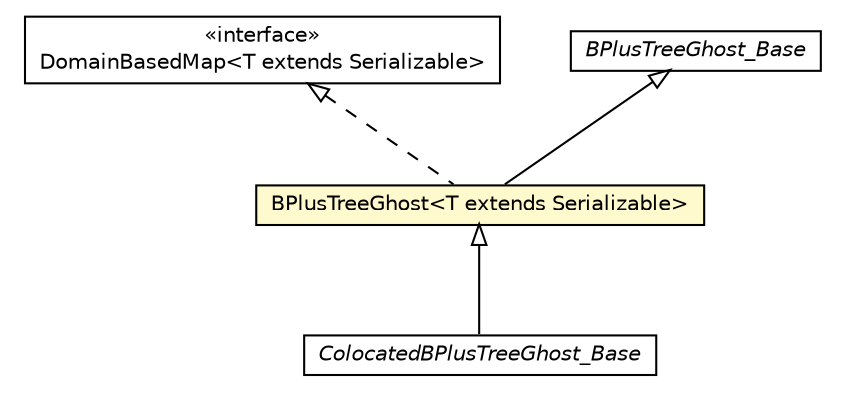 #!/usr/local/bin/dot
#
# Class diagram 
# Generated by UMLGraph version 5.1 (http://www.umlgraph.org/)
#

digraph G {
	edge [fontname="Helvetica",fontsize=10,labelfontname="Helvetica",labelfontsize=10];
	node [fontname="Helvetica",fontsize=10,shape=plaintext];
	nodesep=0.25;
	ranksep=0.5;
	// pt.ist.fenixframework.dml.runtime.DomainBasedMap<T extends java.io.Serializable>
	c42706 [label=<<table title="pt.ist.fenixframework.dml.runtime.DomainBasedMap" border="0" cellborder="1" cellspacing="0" cellpadding="2" port="p" href="../../dml/runtime/DomainBasedMap.html">
		<tr><td><table border="0" cellspacing="0" cellpadding="1">
<tr><td align="center" balign="center"> &#171;interface&#187; </td></tr>
<tr><td align="center" balign="center"> DomainBasedMap&lt;T extends Serializable&gt; </td></tr>
		</table></td></tr>
		</table>>, fontname="Helvetica", fontcolor="black", fontsize=10.0];
	// pt.ist.fenixframework.adt.bplustree.ColocatedBPlusTreeGhost_Base
	c42748 [label=<<table title="pt.ist.fenixframework.adt.bplustree.ColocatedBPlusTreeGhost_Base" border="0" cellborder="1" cellspacing="0" cellpadding="2" port="p" href="./ColocatedBPlusTreeGhost_Base.html">
		<tr><td><table border="0" cellspacing="0" cellpadding="1">
<tr><td align="center" balign="center"><font face="Helvetica-Oblique"> ColocatedBPlusTreeGhost_Base </font></td></tr>
		</table></td></tr>
		</table>>, fontname="Helvetica", fontcolor="black", fontsize=10.0];
	// pt.ist.fenixframework.adt.bplustree.BPlusTreeGhost<T extends java.io.Serializable>
	c42758 [label=<<table title="pt.ist.fenixframework.adt.bplustree.BPlusTreeGhost" border="0" cellborder="1" cellspacing="0" cellpadding="2" port="p" bgcolor="lemonChiffon" href="./BPlusTreeGhost.html">
		<tr><td><table border="0" cellspacing="0" cellpadding="1">
<tr><td align="center" balign="center"> BPlusTreeGhost&lt;T extends Serializable&gt; </td></tr>
		</table></td></tr>
		</table>>, fontname="Helvetica", fontcolor="black", fontsize=10.0];
	// pt.ist.fenixframework.adt.bplustree.BPlusTreeGhost_Base
	c42761 [label=<<table title="pt.ist.fenixframework.adt.bplustree.BPlusTreeGhost_Base" border="0" cellborder="1" cellspacing="0" cellpadding="2" port="p" href="./BPlusTreeGhost_Base.html">
		<tr><td><table border="0" cellspacing="0" cellpadding="1">
<tr><td align="center" balign="center"><font face="Helvetica-Oblique"> BPlusTreeGhost_Base </font></td></tr>
		</table></td></tr>
		</table>>, fontname="Helvetica", fontcolor="black", fontsize=10.0];
	//pt.ist.fenixframework.adt.bplustree.ColocatedBPlusTreeGhost_Base extends pt.ist.fenixframework.adt.bplustree.BPlusTreeGhost
	c42758:p -> c42748:p [dir=back,arrowtail=empty];
	//pt.ist.fenixframework.adt.bplustree.BPlusTreeGhost<T extends java.io.Serializable> extends pt.ist.fenixframework.adt.bplustree.BPlusTreeGhost_Base
	c42761:p -> c42758:p [dir=back,arrowtail=empty];
	//pt.ist.fenixframework.adt.bplustree.BPlusTreeGhost<T extends java.io.Serializable> implements pt.ist.fenixframework.dml.runtime.DomainBasedMap<T extends java.io.Serializable>
	c42706:p -> c42758:p [dir=back,arrowtail=empty,style=dashed];
}

